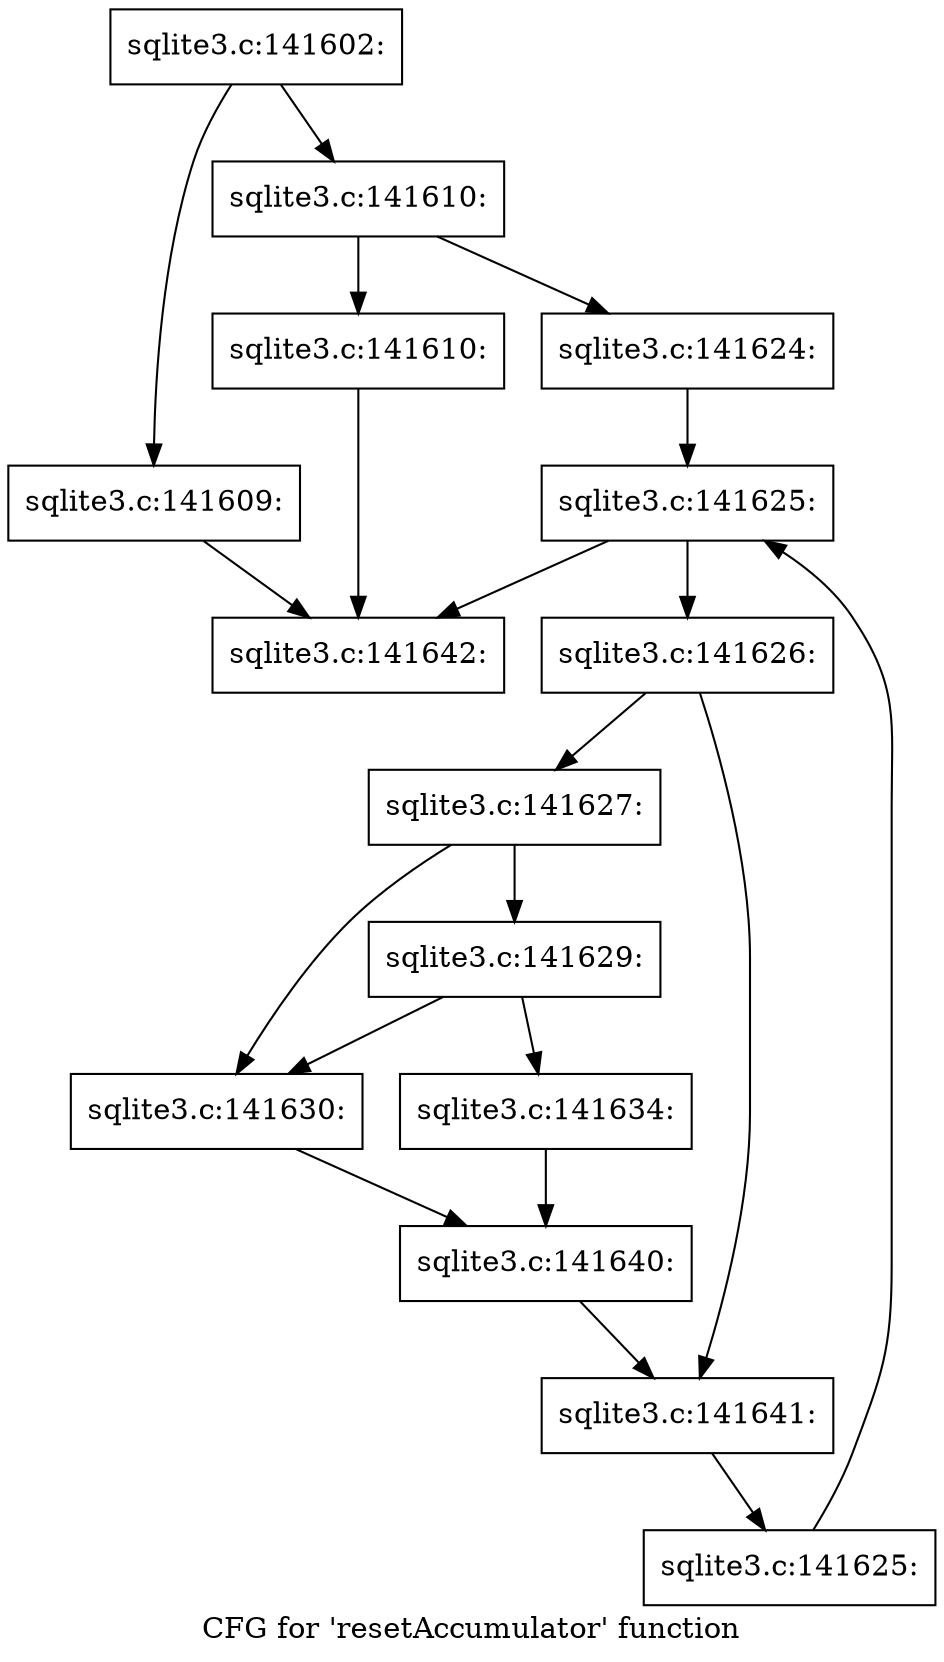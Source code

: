 digraph "CFG for 'resetAccumulator' function" {
	label="CFG for 'resetAccumulator' function";

	Node0x55c0f9c4c8f0 [shape=record,label="{sqlite3.c:141602:}"];
	Node0x55c0f9c4c8f0 -> Node0x55c0f9c51c20;
	Node0x55c0f9c4c8f0 -> Node0x55c0f9c51c70;
	Node0x55c0f9c51c20 [shape=record,label="{sqlite3.c:141609:}"];
	Node0x55c0f9c51c20 -> Node0x55c0f9c52a50;
	Node0x55c0f9c51c70 [shape=record,label="{sqlite3.c:141610:}"];
	Node0x55c0f9c51c70 -> Node0x55c0f9c52070;
	Node0x55c0f9c51c70 -> Node0x55c0f9c520c0;
	Node0x55c0f9c52070 [shape=record,label="{sqlite3.c:141610:}"];
	Node0x55c0f9c52070 -> Node0x55c0f9c52a50;
	Node0x55c0f9c520c0 [shape=record,label="{sqlite3.c:141624:}"];
	Node0x55c0f9c520c0 -> Node0x55c0f9c52f50;
	Node0x55c0f9c52f50 [shape=record,label="{sqlite3.c:141625:}"];
	Node0x55c0f9c52f50 -> Node0x55c0f9c53170;
	Node0x55c0f9c52f50 -> Node0x55c0f9c52a50;
	Node0x55c0f9c53170 [shape=record,label="{sqlite3.c:141626:}"];
	Node0x55c0f9c53170 -> Node0x55c0f9c53750;
	Node0x55c0f9c53170 -> Node0x55c0f9c537a0;
	Node0x55c0f9c53750 [shape=record,label="{sqlite3.c:141627:}"];
	Node0x55c0f9c53750 -> Node0x55c0f9c541e0;
	Node0x55c0f9c53750 -> Node0x55c0f9c542d0;
	Node0x55c0f9c542d0 [shape=record,label="{sqlite3.c:141629:}"];
	Node0x55c0f9c542d0 -> Node0x55c0f9c541e0;
	Node0x55c0f9c542d0 -> Node0x55c0f9c54280;
	Node0x55c0f9c541e0 [shape=record,label="{sqlite3.c:141630:}"];
	Node0x55c0f9c541e0 -> Node0x55c0f9c54230;
	Node0x55c0f9c54280 [shape=record,label="{sqlite3.c:141634:}"];
	Node0x55c0f9c54280 -> Node0x55c0f9c54230;
	Node0x55c0f9c54230 [shape=record,label="{sqlite3.c:141640:}"];
	Node0x55c0f9c54230 -> Node0x55c0f9c537a0;
	Node0x55c0f9c537a0 [shape=record,label="{sqlite3.c:141641:}"];
	Node0x55c0f9c537a0 -> Node0x55c0f9c530e0;
	Node0x55c0f9c530e0 [shape=record,label="{sqlite3.c:141625:}"];
	Node0x55c0f9c530e0 -> Node0x55c0f9c52f50;
	Node0x55c0f9c52a50 [shape=record,label="{sqlite3.c:141642:}"];
}

